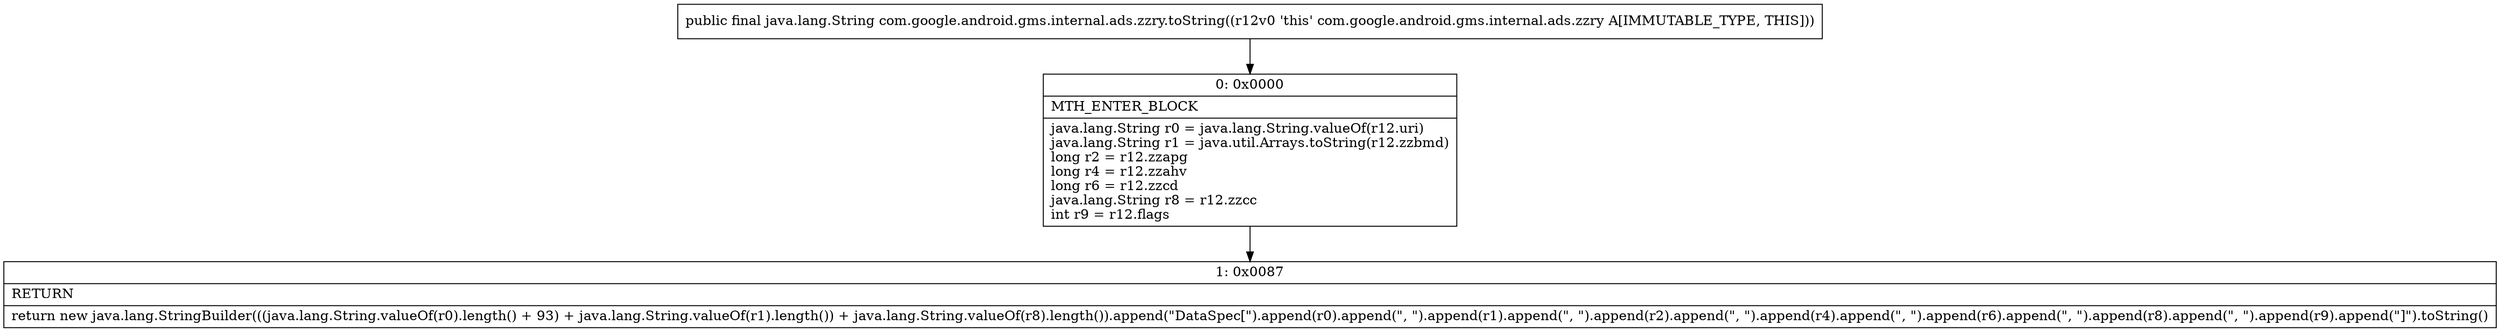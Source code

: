 digraph "CFG forcom.google.android.gms.internal.ads.zzry.toString()Ljava\/lang\/String;" {
Node_0 [shape=record,label="{0\:\ 0x0000|MTH_ENTER_BLOCK\l|java.lang.String r0 = java.lang.String.valueOf(r12.uri)\ljava.lang.String r1 = java.util.Arrays.toString(r12.zzbmd)\llong r2 = r12.zzapg\llong r4 = r12.zzahv\llong r6 = r12.zzcd\ljava.lang.String r8 = r12.zzcc\lint r9 = r12.flags\l}"];
Node_1 [shape=record,label="{1\:\ 0x0087|RETURN\l|return new java.lang.StringBuilder(((java.lang.String.valueOf(r0).length() + 93) + java.lang.String.valueOf(r1).length()) + java.lang.String.valueOf(r8).length()).append(\"DataSpec[\").append(r0).append(\", \").append(r1).append(\", \").append(r2).append(\", \").append(r4).append(\", \").append(r6).append(\", \").append(r8).append(\", \").append(r9).append(\"]\").toString()\l}"];
MethodNode[shape=record,label="{public final java.lang.String com.google.android.gms.internal.ads.zzry.toString((r12v0 'this' com.google.android.gms.internal.ads.zzry A[IMMUTABLE_TYPE, THIS])) }"];
MethodNode -> Node_0;
Node_0 -> Node_1;
}

